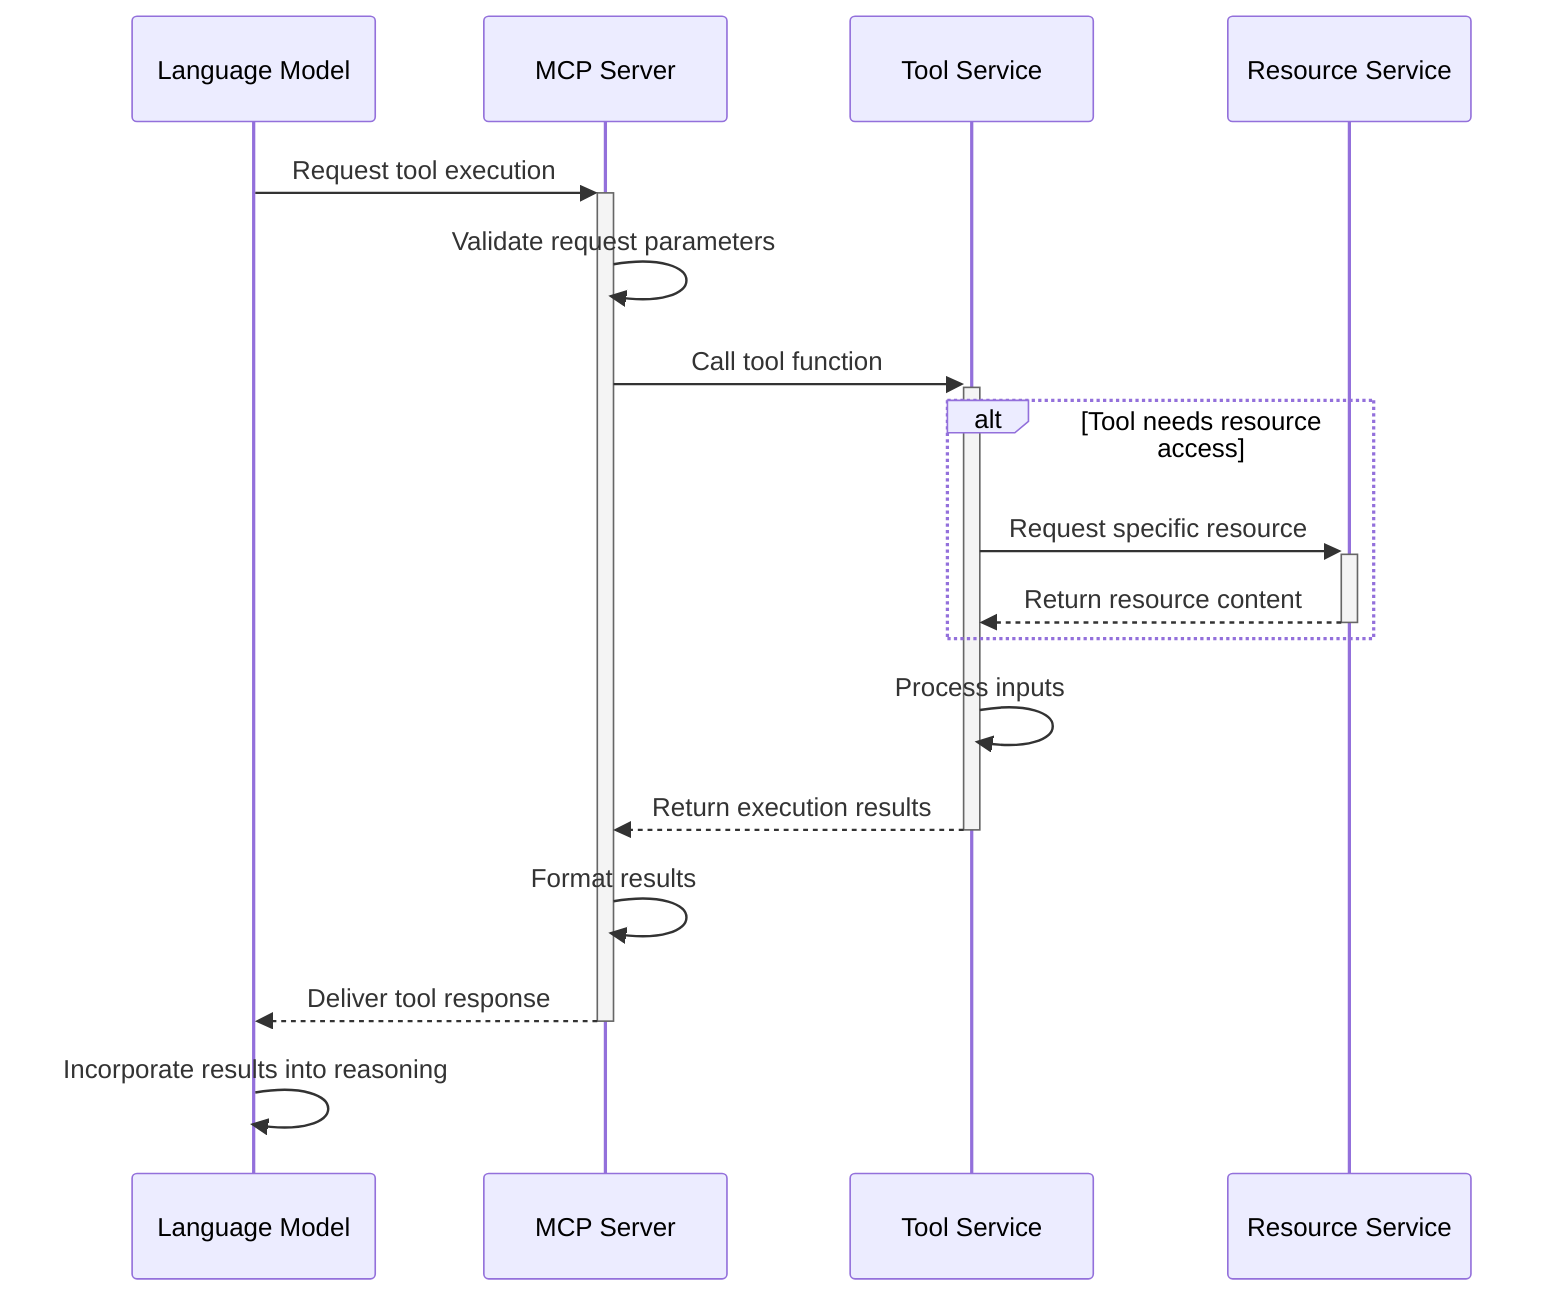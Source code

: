 sequenceDiagram
    participant LLM as Language Model
    participant Server as MCP Server
    participant Tool as Tool Service
    participant Resource as Resource Service

    LLM->>+Server: Request tool execution
    Server->>Server: Validate request parameters
    Server->>+Tool: Call tool function

    alt Tool needs resource access
        Tool->>+Resource: Request specific resource
        Resource-->>-Tool: Return resource content
    end

    Tool->>Tool: Process inputs
    Tool-->>-Server: Return execution results

    Server->>Server: Format results
    Server-->>-LLM: Deliver tool response

    LLM->>LLM: Incorporate results into reasoning